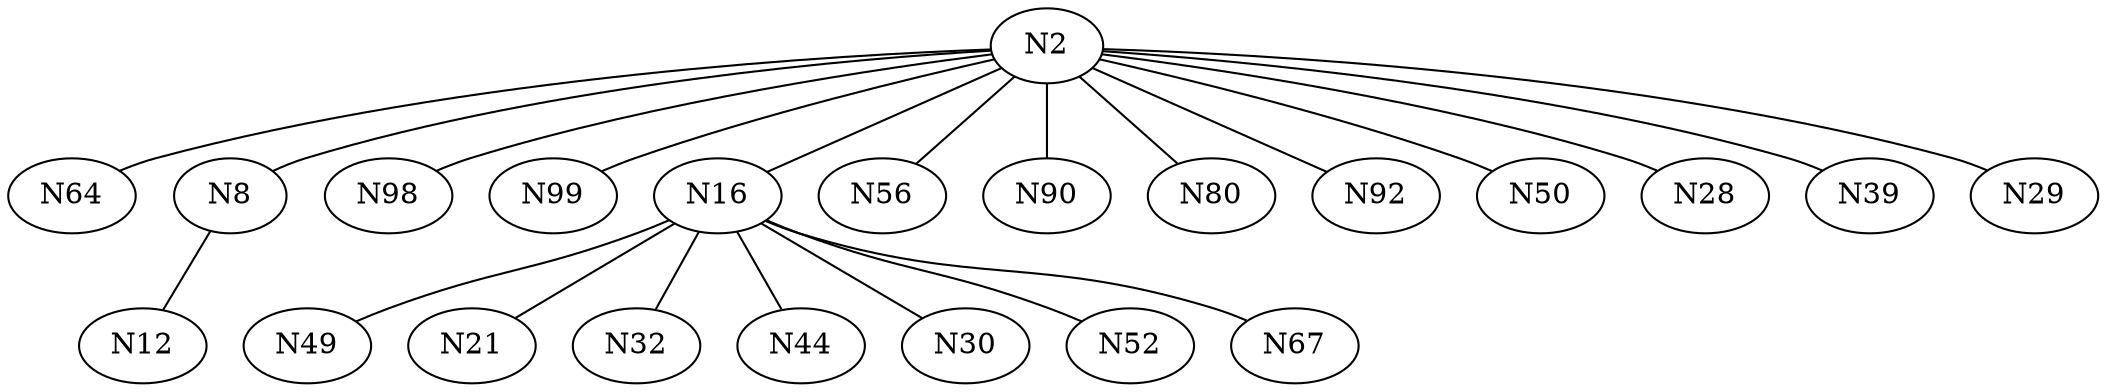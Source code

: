 Graph G {
	N2--N64[weight=1];
	N8--N12[weight=1];
	N2--N8[weight=1];
	N2--N98[weight=1];
	N2--N99[weight=1];
	N16--N49[weight=1];
	N2--N56[weight=1];
	N2--N16[weight=1];
	N2--N90[weight=1];
	N2--N80[weight=1];
	N2--N92[weight=1];
	N2--N50[weight=1];
	N2--N28[weight=1];
	N2--N39[weight=1];
	N16--N21[weight=1];
	N16--N32[weight=1];
	N2--N29[weight=1];
	N16--N44[weight=1];
	N16--N30[weight=1];
	N16--N52[weight=1];
	N16--N67[weight=1];
}